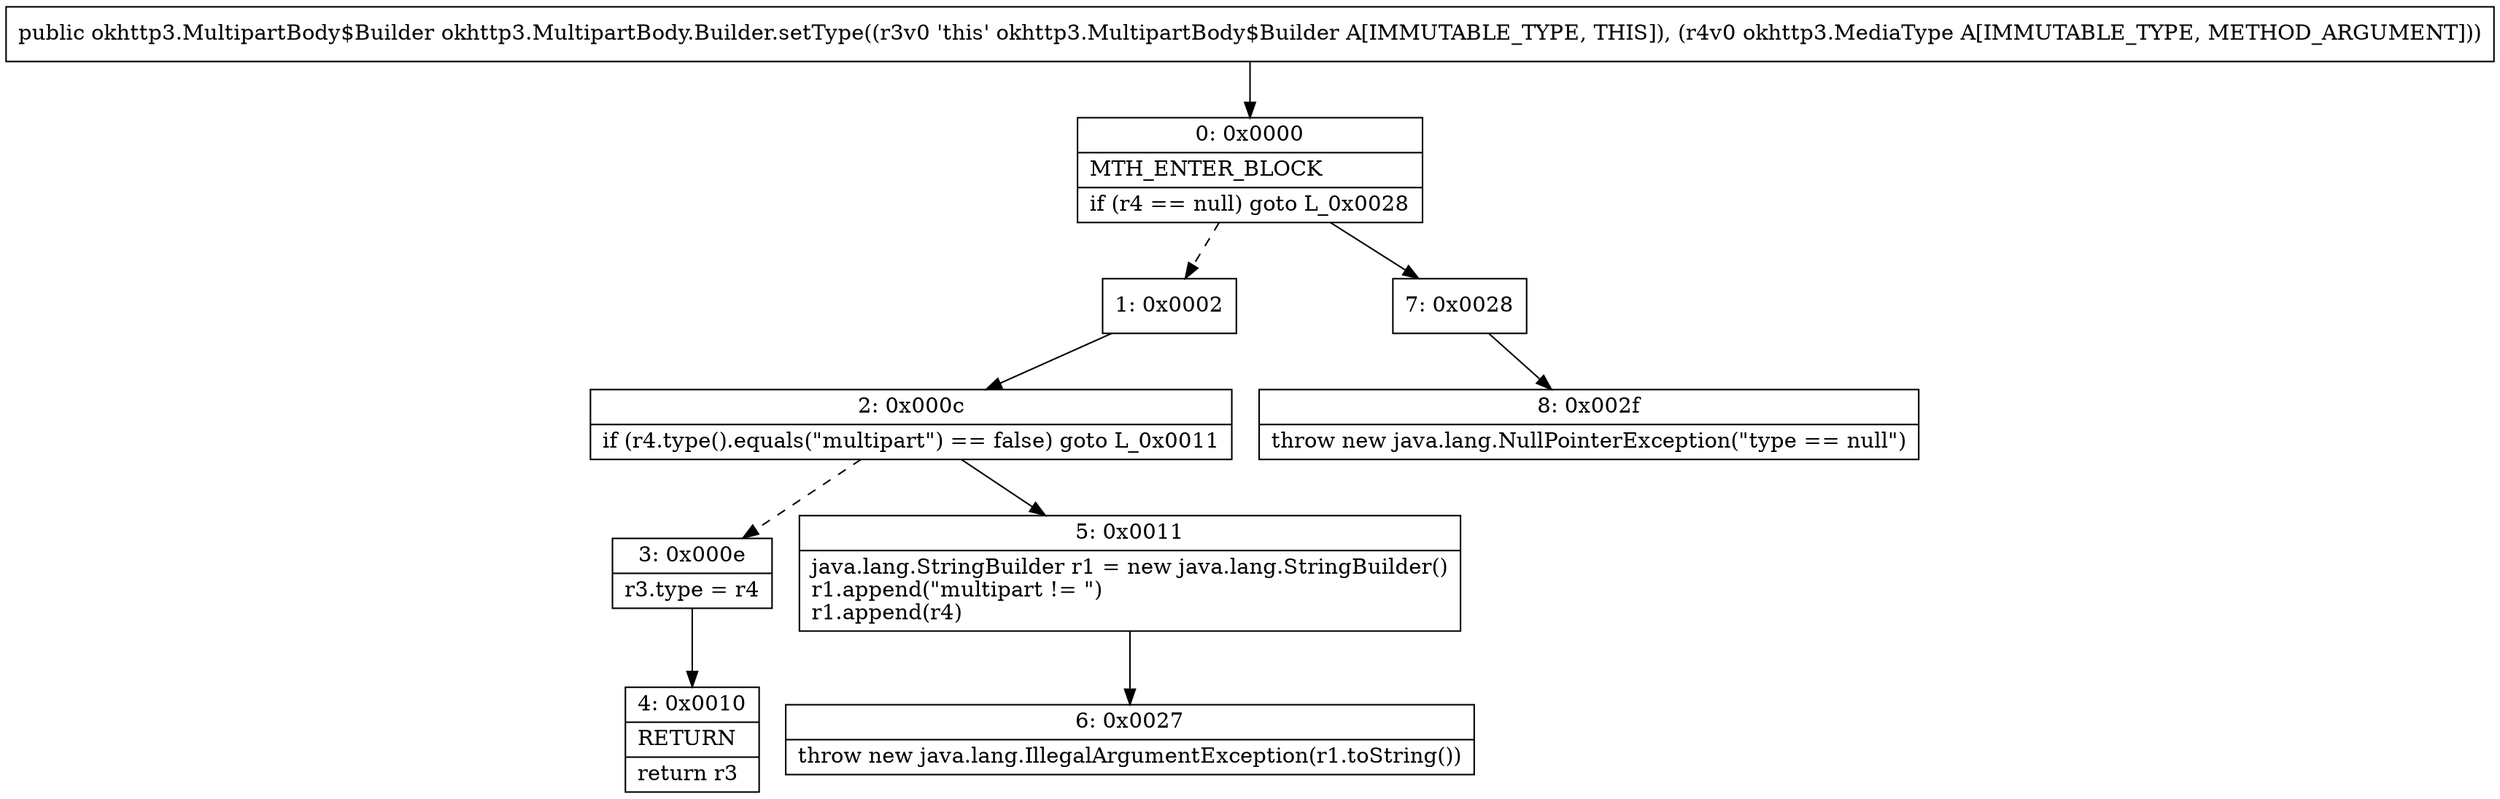 digraph "CFG forokhttp3.MultipartBody.Builder.setType(Lokhttp3\/MediaType;)Lokhttp3\/MultipartBody$Builder;" {
Node_0 [shape=record,label="{0\:\ 0x0000|MTH_ENTER_BLOCK\l|if (r4 == null) goto L_0x0028\l}"];
Node_1 [shape=record,label="{1\:\ 0x0002}"];
Node_2 [shape=record,label="{2\:\ 0x000c|if (r4.type().equals(\"multipart\") == false) goto L_0x0011\l}"];
Node_3 [shape=record,label="{3\:\ 0x000e|r3.type = r4\l}"];
Node_4 [shape=record,label="{4\:\ 0x0010|RETURN\l|return r3\l}"];
Node_5 [shape=record,label="{5\:\ 0x0011|java.lang.StringBuilder r1 = new java.lang.StringBuilder()\lr1.append(\"multipart != \")\lr1.append(r4)\l}"];
Node_6 [shape=record,label="{6\:\ 0x0027|throw new java.lang.IllegalArgumentException(r1.toString())\l}"];
Node_7 [shape=record,label="{7\:\ 0x0028}"];
Node_8 [shape=record,label="{8\:\ 0x002f|throw new java.lang.NullPointerException(\"type == null\")\l}"];
MethodNode[shape=record,label="{public okhttp3.MultipartBody$Builder okhttp3.MultipartBody.Builder.setType((r3v0 'this' okhttp3.MultipartBody$Builder A[IMMUTABLE_TYPE, THIS]), (r4v0 okhttp3.MediaType A[IMMUTABLE_TYPE, METHOD_ARGUMENT])) }"];
MethodNode -> Node_0;
Node_0 -> Node_1[style=dashed];
Node_0 -> Node_7;
Node_1 -> Node_2;
Node_2 -> Node_3[style=dashed];
Node_2 -> Node_5;
Node_3 -> Node_4;
Node_5 -> Node_6;
Node_7 -> Node_8;
}

